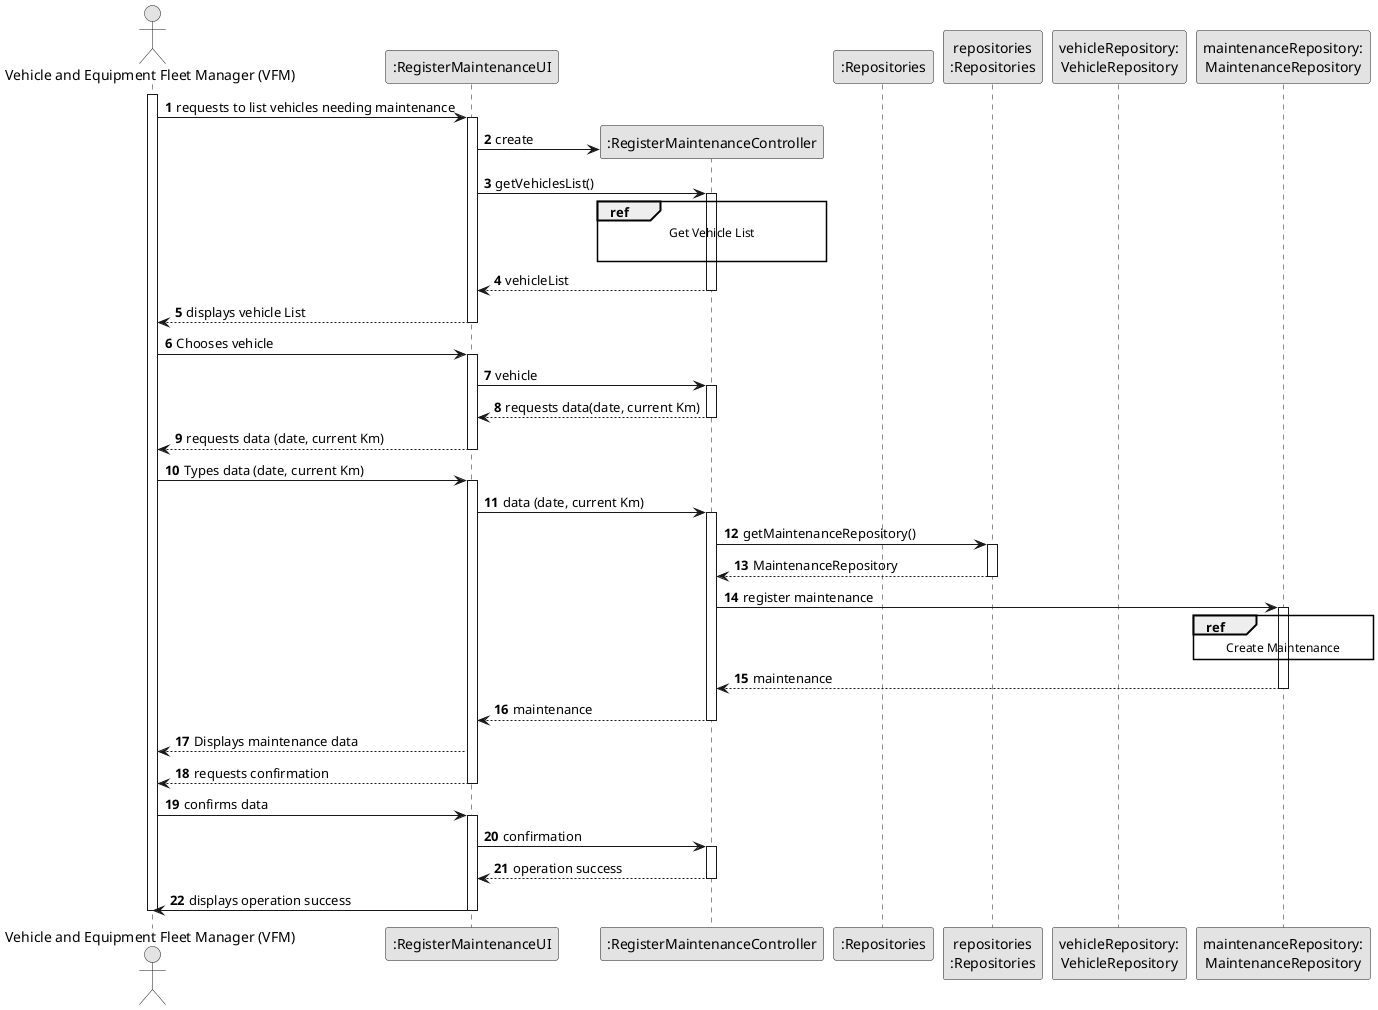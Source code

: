 @startuml
@startuml
skinparam monochrome true
skinparam packageStyle rectangle
skinparam shadowing false

autonumber

'hide footbox
actor "Vehicle and Equipment Fleet Manager (VFM)" as VFM
participant ":RegisterMaintenanceUI" as UI
participant ":RegisterMaintenanceController" as CTRL
participant ":Repositories" as RepositorySingleton
participant "repositories\n:Repositories" as PLAT
participant "vehicleRepository:\nVehicleRepository" as VehicleRepository
participant "maintenanceRepository:\nMaintenanceRepository" as MaintenanceRepository


activate VFM

    VFM -> UI : requests to list vehicles needing maintenance
    activate UI

        UI -> CTRL** : create

        UI -> CTRL : getVehiclesList()
        activate CTRL

             ref over CTRL
                Get Vehicle List

             end ref

            CTRL --> UI : vehicleList
            deactivate CTRL

            UI --> VFM : displays vehicle List
            deactivate UI

            VFM -> UI : Chooses vehicle
            activate UI

            UI -> CTRL : vehicle
            activate CTRL

            CTRL --> UI : requests data(date, current Km)
            deactivate CTRL

            UI --> VFM : requests data (date, current Km)
            deactivate

            VFM -> UI : Types data (date, current Km)
            activate UI

            UI -> CTRL : data (date, current Km)
            activate CTRL

            CTRL -> PLAT : getMaintenanceRepository()
            activate PLAT

            PLAT --> CTRL : MaintenanceRepository
            deactivate

            CTRL -> MaintenanceRepository : register maintenance
            activate MaintenanceRepository

                ref over MaintenanceRepository
                    Create Maintenance
                end
               MaintenanceRepository --> CTRL : maintenance
               deactivate
               CTRL --> UI : maintenance
               deactivate
               UI --> VFM : Displays maintenance data
               UI --> VFM : requests confirmation
               deactivate
               VFM -> UI : confirms data
               activate UI

               UI -> CTRL : confirmation
               activate CTRL

               CTRL --> UI : operation success
               deactivate
               UI -> VFM : displays operation success
               deactivate

               deactivate VFM


@enduml